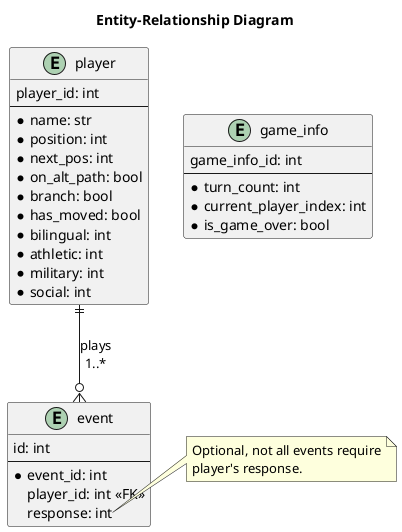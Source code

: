 ' help from https://jassielof.github.io/ERAssistantPlantUML/
@startuml Database

title "Entity-Relationship Diagram"

' an entry in the table `Players`
entity player {
    player_id: int
    --
    *name: str
    *position: int
    *next_pos: int
    *on_alt_path: bool
    *branch: bool
    *has_moved: bool
    *bilingual: int
    *athletic: int
    *military: int
    *social: int
}

' an entry in the table `Events`
' each entry is added when a player completes an event during the game
entity event {
    id: int
    --
    *event_id: int
    player_id: int <<FK>>
    response: int
}
note right of event::response
Optional, not all events require
player's response.
end note

player ||--o{ event: plays\n1..*


' an entry in the table `GameInfo`
' this stores other miscellaneous game info of `GameManager`
' Ideally keep overwriting one row to only store the most recent game state.
entity game_info {
    game_info_id: int
    --
    *turn_count: int
    *current_player_index: int
    *is_game_over: bool
}

@enduml